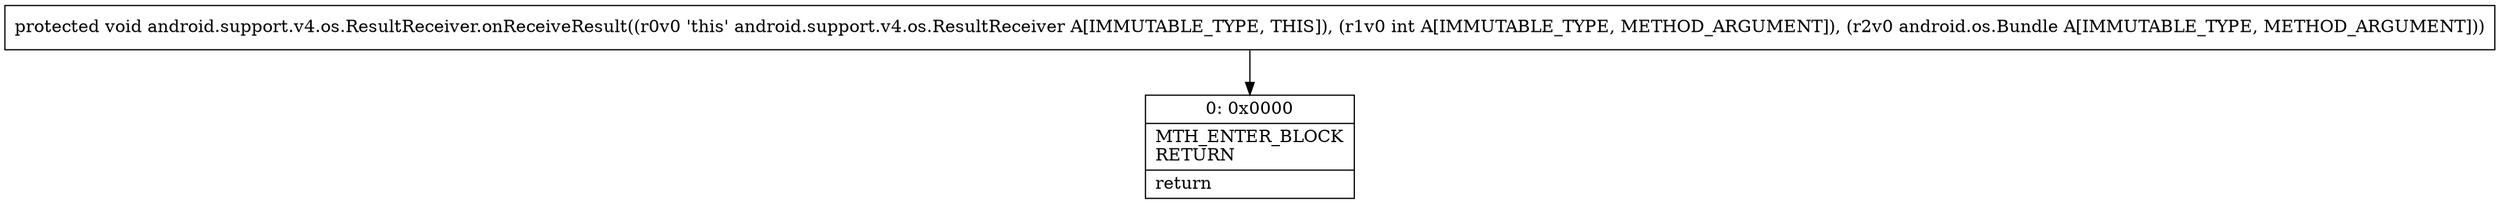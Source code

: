 digraph "CFG forandroid.support.v4.os.ResultReceiver.onReceiveResult(ILandroid\/os\/Bundle;)V" {
Node_0 [shape=record,label="{0\:\ 0x0000|MTH_ENTER_BLOCK\lRETURN\l|return\l}"];
MethodNode[shape=record,label="{protected void android.support.v4.os.ResultReceiver.onReceiveResult((r0v0 'this' android.support.v4.os.ResultReceiver A[IMMUTABLE_TYPE, THIS]), (r1v0 int A[IMMUTABLE_TYPE, METHOD_ARGUMENT]), (r2v0 android.os.Bundle A[IMMUTABLE_TYPE, METHOD_ARGUMENT])) }"];
MethodNode -> Node_0;
}

